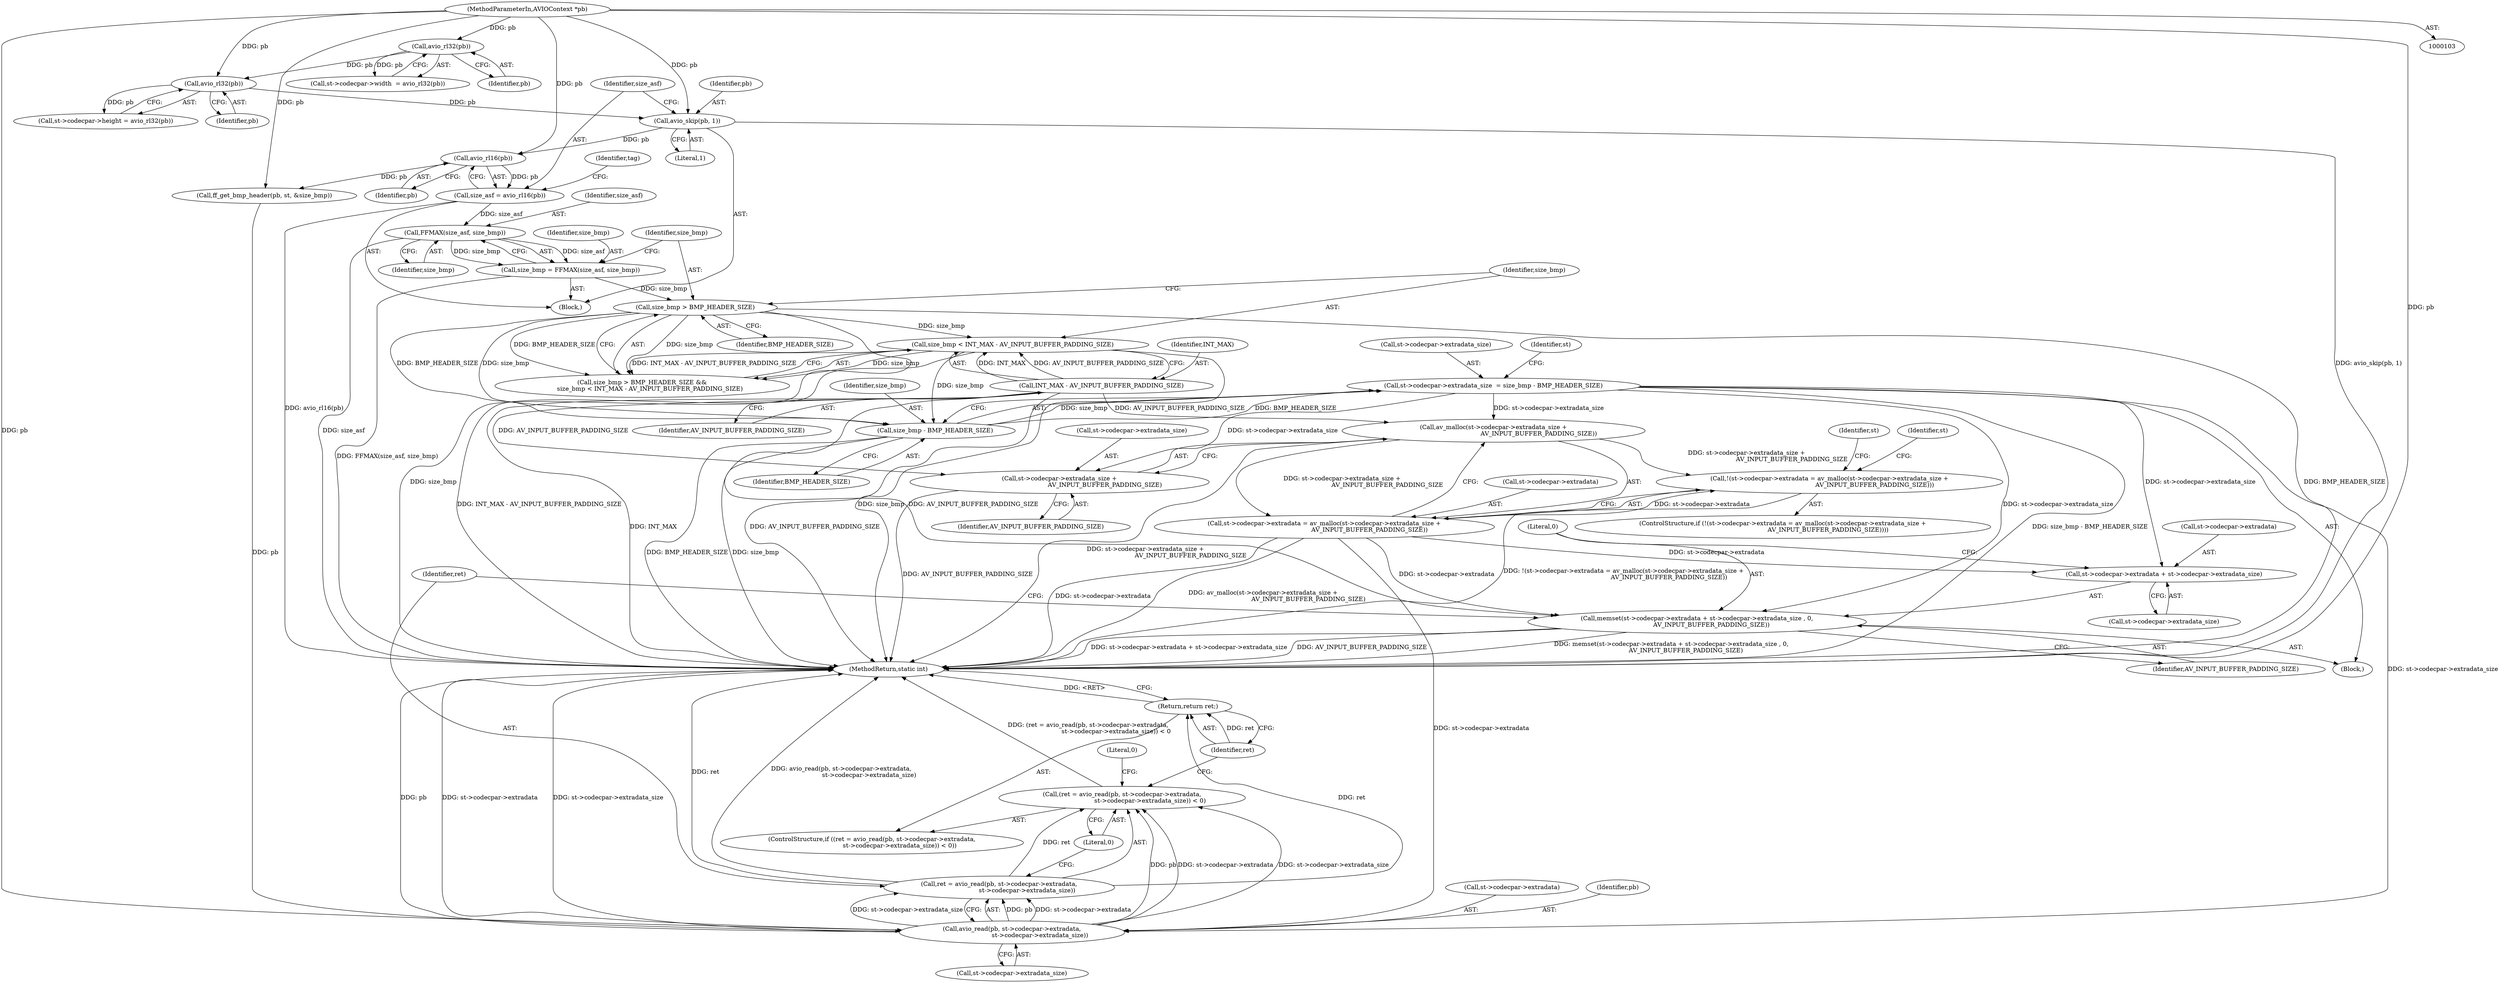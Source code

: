 digraph "0_FFmpeg_2b46ebdbff1d8dec7a3d8ea280a612b91a582869@integer" {
"1000173" [label="(Call,st->codecpar->extradata_size  = size_bmp - BMP_HEADER_SIZE)"];
"1000179" [label="(Call,size_bmp - BMP_HEADER_SIZE)"];
"1000163" [label="(Call,size_bmp > BMP_HEADER_SIZE)"];
"1000156" [label="(Call,size_bmp = FFMAX(size_asf, size_bmp))"];
"1000158" [label="(Call,FFMAX(size_asf, size_bmp))"];
"1000129" [label="(Call,size_asf = avio_rl16(pb))"];
"1000131" [label="(Call,avio_rl16(pb))"];
"1000126" [label="(Call,avio_skip(pb, 1))"];
"1000124" [label="(Call,avio_rl32(pb))"];
"1000116" [label="(Call,avio_rl32(pb))"];
"1000104" [label="(MethodParameterIn,AVIOContext *pb)"];
"1000166" [label="(Call,size_bmp < INT_MAX - AV_INPUT_BUFFER_PADDING_SIZE)"];
"1000168" [label="(Call,INT_MAX - AV_INPUT_BUFFER_PADDING_SIZE)"];
"1000190" [label="(Call,av_malloc(st->codecpar->extradata_size +\n                                               AV_INPUT_BUFFER_PADDING_SIZE))"];
"1000183" [label="(Call,!(st->codecpar->extradata = av_malloc(st->codecpar->extradata_size +\n                                               AV_INPUT_BUFFER_PADDING_SIZE)))"];
"1000184" [label="(Call,st->codecpar->extradata = av_malloc(st->codecpar->extradata_size +\n                                               AV_INPUT_BUFFER_PADDING_SIZE))"];
"1000209" [label="(Call,memset(st->codecpar->extradata + st->codecpar->extradata_size , 0,\n               AV_INPUT_BUFFER_PADDING_SIZE))"];
"1000210" [label="(Call,st->codecpar->extradata + st->codecpar->extradata_size)"];
"1000227" [label="(Call,avio_read(pb, st->codecpar->extradata,\n                             st->codecpar->extradata_size))"];
"1000224" [label="(Call,(ret = avio_read(pb, st->codecpar->extradata,\n                             st->codecpar->extradata_size)) < 0)"];
"1000225" [label="(Call,ret = avio_read(pb, st->codecpar->extradata,\n                             st->codecpar->extradata_size))"];
"1000240" [label="(Return,return ret;)"];
"1000191" [label="(Call,st->codecpar->extradata_size +\n                                               AV_INPUT_BUFFER_PADDING_SIZE)"];
"1000234" [label="(Call,st->codecpar->extradata_size)"];
"1000124" [label="(Call,avio_rl32(pb))"];
"1000227" [label="(Call,avio_read(pb, st->codecpar->extradata,\n                             st->codecpar->extradata_size))"];
"1000171" [label="(Block,)"];
"1000126" [label="(Call,avio_skip(pb, 1))"];
"1000162" [label="(Call,size_bmp > BMP_HEADER_SIZE &&\n        size_bmp < INT_MAX - AV_INPUT_BUFFER_PADDING_SIZE)"];
"1000160" [label="(Identifier,size_bmp)"];
"1000167" [label="(Identifier,size_bmp)"];
"1000202" [label="(Identifier,st)"];
"1000211" [label="(Call,st->codecpar->extradata)"];
"1000156" [label="(Call,size_bmp = FFMAX(size_asf, size_bmp))"];
"1000129" [label="(Call,size_asf = avio_rl16(pb))"];
"1000213" [label="(Identifier,st)"];
"1000184" [label="(Call,st->codecpar->extradata = av_malloc(st->codecpar->extradata_size +\n                                               AV_INPUT_BUFFER_PADDING_SIZE))"];
"1000165" [label="(Identifier,BMP_HEADER_SIZE)"];
"1000164" [label="(Identifier,size_bmp)"];
"1000197" [label="(Identifier,AV_INPUT_BUFFER_PADDING_SIZE)"];
"1000224" [label="(Call,(ret = avio_read(pb, st->codecpar->extradata,\n                             st->codecpar->extradata_size)) < 0)"];
"1000180" [label="(Identifier,size_bmp)"];
"1000127" [label="(Identifier,pb)"];
"1000229" [label="(Call,st->codecpar->extradata)"];
"1000241" [label="(Identifier,ret)"];
"1000118" [label="(Call,st->codecpar->height = avio_rl32(pb))"];
"1000192" [label="(Call,st->codecpar->extradata_size)"];
"1000243" [label="(Literal,0)"];
"1000210" [label="(Call,st->codecpar->extradata + st->codecpar->extradata_size)"];
"1000157" [label="(Identifier,size_bmp)"];
"1000223" [label="(ControlStructure,if ((ret = avio_read(pb, st->codecpar->extradata,\n                             st->codecpar->extradata_size)) < 0))"];
"1000216" [label="(Call,st->codecpar->extradata_size)"];
"1000125" [label="(Identifier,pb)"];
"1000182" [label="(ControlStructure,if (!(st->codecpar->extradata = av_malloc(st->codecpar->extradata_size +\n                                               AV_INPUT_BUFFER_PADDING_SIZE))))"];
"1000228" [label="(Identifier,pb)"];
"1000159" [label="(Identifier,size_asf)"];
"1000163" [label="(Call,size_bmp > BMP_HEADER_SIZE)"];
"1000170" [label="(Identifier,AV_INPUT_BUFFER_PADDING_SIZE)"];
"1000190" [label="(Call,av_malloc(st->codecpar->extradata_size +\n                                               AV_INPUT_BUFFER_PADDING_SIZE))"];
"1000131" [label="(Call,avio_rl16(pb))"];
"1000191" [label="(Call,st->codecpar->extradata_size +\n                                               AV_INPUT_BUFFER_PADDING_SIZE)"];
"1000132" [label="(Identifier,pb)"];
"1000166" [label="(Call,size_bmp < INT_MAX - AV_INPUT_BUFFER_PADDING_SIZE)"];
"1000110" [label="(Call,st->codecpar->width  = avio_rl32(pb))"];
"1000104" [label="(MethodParameterIn,AVIOContext *pb)"];
"1000168" [label="(Call,INT_MAX - AV_INPUT_BUFFER_PADDING_SIZE)"];
"1000221" [label="(Literal,0)"];
"1000187" [label="(Identifier,st)"];
"1000106" [label="(Block,)"];
"1000173" [label="(Call,st->codecpar->extradata_size  = size_bmp - BMP_HEADER_SIZE)"];
"1000128" [label="(Literal,1)"];
"1000158" [label="(Call,FFMAX(size_asf, size_bmp))"];
"1000116" [label="(Call,avio_rl32(pb))"];
"1000179" [label="(Call,size_bmp - BMP_HEADER_SIZE)"];
"1000183" [label="(Call,!(st->codecpar->extradata = av_malloc(st->codecpar->extradata_size +\n                                               AV_INPUT_BUFFER_PADDING_SIZE)))"];
"1000222" [label="(Identifier,AV_INPUT_BUFFER_PADDING_SIZE)"];
"1000134" [label="(Identifier,tag)"];
"1000209" [label="(Call,memset(st->codecpar->extradata + st->codecpar->extradata_size , 0,\n               AV_INPUT_BUFFER_PADDING_SIZE))"];
"1000226" [label="(Identifier,ret)"];
"1000225" [label="(Call,ret = avio_read(pb, st->codecpar->extradata,\n                             st->codecpar->extradata_size))"];
"1000169" [label="(Identifier,INT_MAX)"];
"1000240" [label="(Return,return ret;)"];
"1000244" [label="(MethodReturn,static int)"];
"1000135" [label="(Call,ff_get_bmp_header(pb, st, &size_bmp))"];
"1000117" [label="(Identifier,pb)"];
"1000239" [label="(Literal,0)"];
"1000181" [label="(Identifier,BMP_HEADER_SIZE)"];
"1000185" [label="(Call,st->codecpar->extradata)"];
"1000174" [label="(Call,st->codecpar->extradata_size)"];
"1000130" [label="(Identifier,size_asf)"];
"1000173" -> "1000171"  [label="AST: "];
"1000173" -> "1000179"  [label="CFG: "];
"1000174" -> "1000173"  [label="AST: "];
"1000179" -> "1000173"  [label="AST: "];
"1000187" -> "1000173"  [label="CFG: "];
"1000173" -> "1000244"  [label="DDG: size_bmp - BMP_HEADER_SIZE"];
"1000179" -> "1000173"  [label="DDG: size_bmp"];
"1000179" -> "1000173"  [label="DDG: BMP_HEADER_SIZE"];
"1000173" -> "1000190"  [label="DDG: st->codecpar->extradata_size"];
"1000173" -> "1000191"  [label="DDG: st->codecpar->extradata_size"];
"1000173" -> "1000209"  [label="DDG: st->codecpar->extradata_size"];
"1000173" -> "1000210"  [label="DDG: st->codecpar->extradata_size"];
"1000173" -> "1000227"  [label="DDG: st->codecpar->extradata_size"];
"1000179" -> "1000181"  [label="CFG: "];
"1000180" -> "1000179"  [label="AST: "];
"1000181" -> "1000179"  [label="AST: "];
"1000179" -> "1000244"  [label="DDG: BMP_HEADER_SIZE"];
"1000179" -> "1000244"  [label="DDG: size_bmp"];
"1000163" -> "1000179"  [label="DDG: size_bmp"];
"1000163" -> "1000179"  [label="DDG: BMP_HEADER_SIZE"];
"1000166" -> "1000179"  [label="DDG: size_bmp"];
"1000163" -> "1000162"  [label="AST: "];
"1000163" -> "1000165"  [label="CFG: "];
"1000164" -> "1000163"  [label="AST: "];
"1000165" -> "1000163"  [label="AST: "];
"1000167" -> "1000163"  [label="CFG: "];
"1000162" -> "1000163"  [label="CFG: "];
"1000163" -> "1000244"  [label="DDG: size_bmp"];
"1000163" -> "1000244"  [label="DDG: BMP_HEADER_SIZE"];
"1000163" -> "1000162"  [label="DDG: size_bmp"];
"1000163" -> "1000162"  [label="DDG: BMP_HEADER_SIZE"];
"1000156" -> "1000163"  [label="DDG: size_bmp"];
"1000163" -> "1000166"  [label="DDG: size_bmp"];
"1000156" -> "1000106"  [label="AST: "];
"1000156" -> "1000158"  [label="CFG: "];
"1000157" -> "1000156"  [label="AST: "];
"1000158" -> "1000156"  [label="AST: "];
"1000164" -> "1000156"  [label="CFG: "];
"1000156" -> "1000244"  [label="DDG: FFMAX(size_asf, size_bmp)"];
"1000158" -> "1000156"  [label="DDG: size_asf"];
"1000158" -> "1000156"  [label="DDG: size_bmp"];
"1000158" -> "1000160"  [label="CFG: "];
"1000159" -> "1000158"  [label="AST: "];
"1000160" -> "1000158"  [label="AST: "];
"1000158" -> "1000244"  [label="DDG: size_asf"];
"1000129" -> "1000158"  [label="DDG: size_asf"];
"1000129" -> "1000106"  [label="AST: "];
"1000129" -> "1000131"  [label="CFG: "];
"1000130" -> "1000129"  [label="AST: "];
"1000131" -> "1000129"  [label="AST: "];
"1000134" -> "1000129"  [label="CFG: "];
"1000129" -> "1000244"  [label="DDG: avio_rl16(pb)"];
"1000131" -> "1000129"  [label="DDG: pb"];
"1000131" -> "1000132"  [label="CFG: "];
"1000132" -> "1000131"  [label="AST: "];
"1000126" -> "1000131"  [label="DDG: pb"];
"1000104" -> "1000131"  [label="DDG: pb"];
"1000131" -> "1000135"  [label="DDG: pb"];
"1000126" -> "1000106"  [label="AST: "];
"1000126" -> "1000128"  [label="CFG: "];
"1000127" -> "1000126"  [label="AST: "];
"1000128" -> "1000126"  [label="AST: "];
"1000130" -> "1000126"  [label="CFG: "];
"1000126" -> "1000244"  [label="DDG: avio_skip(pb, 1)"];
"1000124" -> "1000126"  [label="DDG: pb"];
"1000104" -> "1000126"  [label="DDG: pb"];
"1000124" -> "1000118"  [label="AST: "];
"1000124" -> "1000125"  [label="CFG: "];
"1000125" -> "1000124"  [label="AST: "];
"1000118" -> "1000124"  [label="CFG: "];
"1000124" -> "1000118"  [label="DDG: pb"];
"1000116" -> "1000124"  [label="DDG: pb"];
"1000104" -> "1000124"  [label="DDG: pb"];
"1000116" -> "1000110"  [label="AST: "];
"1000116" -> "1000117"  [label="CFG: "];
"1000117" -> "1000116"  [label="AST: "];
"1000110" -> "1000116"  [label="CFG: "];
"1000116" -> "1000110"  [label="DDG: pb"];
"1000104" -> "1000116"  [label="DDG: pb"];
"1000104" -> "1000103"  [label="AST: "];
"1000104" -> "1000244"  [label="DDG: pb"];
"1000104" -> "1000135"  [label="DDG: pb"];
"1000104" -> "1000227"  [label="DDG: pb"];
"1000166" -> "1000162"  [label="AST: "];
"1000166" -> "1000168"  [label="CFG: "];
"1000167" -> "1000166"  [label="AST: "];
"1000168" -> "1000166"  [label="AST: "];
"1000162" -> "1000166"  [label="CFG: "];
"1000166" -> "1000244"  [label="DDG: INT_MAX - AV_INPUT_BUFFER_PADDING_SIZE"];
"1000166" -> "1000244"  [label="DDG: size_bmp"];
"1000166" -> "1000162"  [label="DDG: size_bmp"];
"1000166" -> "1000162"  [label="DDG: INT_MAX - AV_INPUT_BUFFER_PADDING_SIZE"];
"1000168" -> "1000166"  [label="DDG: INT_MAX"];
"1000168" -> "1000166"  [label="DDG: AV_INPUT_BUFFER_PADDING_SIZE"];
"1000168" -> "1000170"  [label="CFG: "];
"1000169" -> "1000168"  [label="AST: "];
"1000170" -> "1000168"  [label="AST: "];
"1000168" -> "1000244"  [label="DDG: AV_INPUT_BUFFER_PADDING_SIZE"];
"1000168" -> "1000244"  [label="DDG: INT_MAX"];
"1000168" -> "1000190"  [label="DDG: AV_INPUT_BUFFER_PADDING_SIZE"];
"1000168" -> "1000191"  [label="DDG: AV_INPUT_BUFFER_PADDING_SIZE"];
"1000168" -> "1000209"  [label="DDG: AV_INPUT_BUFFER_PADDING_SIZE"];
"1000190" -> "1000184"  [label="AST: "];
"1000190" -> "1000191"  [label="CFG: "];
"1000191" -> "1000190"  [label="AST: "];
"1000184" -> "1000190"  [label="CFG: "];
"1000190" -> "1000244"  [label="DDG: st->codecpar->extradata_size +\n                                               AV_INPUT_BUFFER_PADDING_SIZE"];
"1000190" -> "1000183"  [label="DDG: st->codecpar->extradata_size +\n                                               AV_INPUT_BUFFER_PADDING_SIZE"];
"1000190" -> "1000184"  [label="DDG: st->codecpar->extradata_size +\n                                               AV_INPUT_BUFFER_PADDING_SIZE"];
"1000183" -> "1000182"  [label="AST: "];
"1000183" -> "1000184"  [label="CFG: "];
"1000184" -> "1000183"  [label="AST: "];
"1000202" -> "1000183"  [label="CFG: "];
"1000213" -> "1000183"  [label="CFG: "];
"1000183" -> "1000244"  [label="DDG: !(st->codecpar->extradata = av_malloc(st->codecpar->extradata_size +\n                                               AV_INPUT_BUFFER_PADDING_SIZE))"];
"1000184" -> "1000183"  [label="DDG: st->codecpar->extradata"];
"1000185" -> "1000184"  [label="AST: "];
"1000184" -> "1000244"  [label="DDG: st->codecpar->extradata"];
"1000184" -> "1000244"  [label="DDG: av_malloc(st->codecpar->extradata_size +\n                                               AV_INPUT_BUFFER_PADDING_SIZE)"];
"1000184" -> "1000209"  [label="DDG: st->codecpar->extradata"];
"1000184" -> "1000210"  [label="DDG: st->codecpar->extradata"];
"1000184" -> "1000227"  [label="DDG: st->codecpar->extradata"];
"1000209" -> "1000171"  [label="AST: "];
"1000209" -> "1000222"  [label="CFG: "];
"1000210" -> "1000209"  [label="AST: "];
"1000221" -> "1000209"  [label="AST: "];
"1000222" -> "1000209"  [label="AST: "];
"1000226" -> "1000209"  [label="CFG: "];
"1000209" -> "1000244"  [label="DDG: memset(st->codecpar->extradata + st->codecpar->extradata_size , 0,\n               AV_INPUT_BUFFER_PADDING_SIZE)"];
"1000209" -> "1000244"  [label="DDG: st->codecpar->extradata + st->codecpar->extradata_size"];
"1000209" -> "1000244"  [label="DDG: AV_INPUT_BUFFER_PADDING_SIZE"];
"1000210" -> "1000216"  [label="CFG: "];
"1000211" -> "1000210"  [label="AST: "];
"1000216" -> "1000210"  [label="AST: "];
"1000221" -> "1000210"  [label="CFG: "];
"1000227" -> "1000225"  [label="AST: "];
"1000227" -> "1000234"  [label="CFG: "];
"1000228" -> "1000227"  [label="AST: "];
"1000229" -> "1000227"  [label="AST: "];
"1000234" -> "1000227"  [label="AST: "];
"1000225" -> "1000227"  [label="CFG: "];
"1000227" -> "1000244"  [label="DDG: pb"];
"1000227" -> "1000244"  [label="DDG: st->codecpar->extradata"];
"1000227" -> "1000244"  [label="DDG: st->codecpar->extradata_size"];
"1000227" -> "1000224"  [label="DDG: pb"];
"1000227" -> "1000224"  [label="DDG: st->codecpar->extradata"];
"1000227" -> "1000224"  [label="DDG: st->codecpar->extradata_size"];
"1000227" -> "1000225"  [label="DDG: pb"];
"1000227" -> "1000225"  [label="DDG: st->codecpar->extradata"];
"1000227" -> "1000225"  [label="DDG: st->codecpar->extradata_size"];
"1000135" -> "1000227"  [label="DDG: pb"];
"1000224" -> "1000223"  [label="AST: "];
"1000224" -> "1000239"  [label="CFG: "];
"1000225" -> "1000224"  [label="AST: "];
"1000239" -> "1000224"  [label="AST: "];
"1000241" -> "1000224"  [label="CFG: "];
"1000243" -> "1000224"  [label="CFG: "];
"1000224" -> "1000244"  [label="DDG: (ret = avio_read(pb, st->codecpar->extradata,\n                             st->codecpar->extradata_size)) < 0"];
"1000225" -> "1000224"  [label="DDG: ret"];
"1000226" -> "1000225"  [label="AST: "];
"1000239" -> "1000225"  [label="CFG: "];
"1000225" -> "1000244"  [label="DDG: avio_read(pb, st->codecpar->extradata,\n                             st->codecpar->extradata_size)"];
"1000225" -> "1000244"  [label="DDG: ret"];
"1000225" -> "1000240"  [label="DDG: ret"];
"1000240" -> "1000223"  [label="AST: "];
"1000240" -> "1000241"  [label="CFG: "];
"1000241" -> "1000240"  [label="AST: "];
"1000244" -> "1000240"  [label="CFG: "];
"1000240" -> "1000244"  [label="DDG: <RET>"];
"1000241" -> "1000240"  [label="DDG: ret"];
"1000191" -> "1000197"  [label="CFG: "];
"1000192" -> "1000191"  [label="AST: "];
"1000197" -> "1000191"  [label="AST: "];
"1000191" -> "1000244"  [label="DDG: AV_INPUT_BUFFER_PADDING_SIZE"];
}
